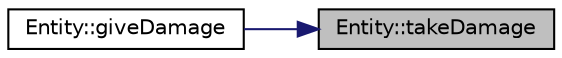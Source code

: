 digraph "Entity::takeDamage"
{
 // LATEX_PDF_SIZE
  edge [fontname="Helvetica",fontsize="10",labelfontname="Helvetica",labelfontsize="10"];
  node [fontname="Helvetica",fontsize="10",shape=record];
  rankdir="RL";
  Node1 [label="Entity::takeDamage",height=0.2,width=0.4,color="black", fillcolor="grey75", style="filled", fontcolor="black",tooltip=" "];
  Node1 -> Node2 [dir="back",color="midnightblue",fontsize="10",style="solid",fontname="Helvetica"];
  Node2 [label="Entity::giveDamage",height=0.2,width=0.4,color="black", fillcolor="white", style="filled",URL="$classEntity.html#a45cb0c95ba5ed056038583db9a00cac1",tooltip=" "];
}
